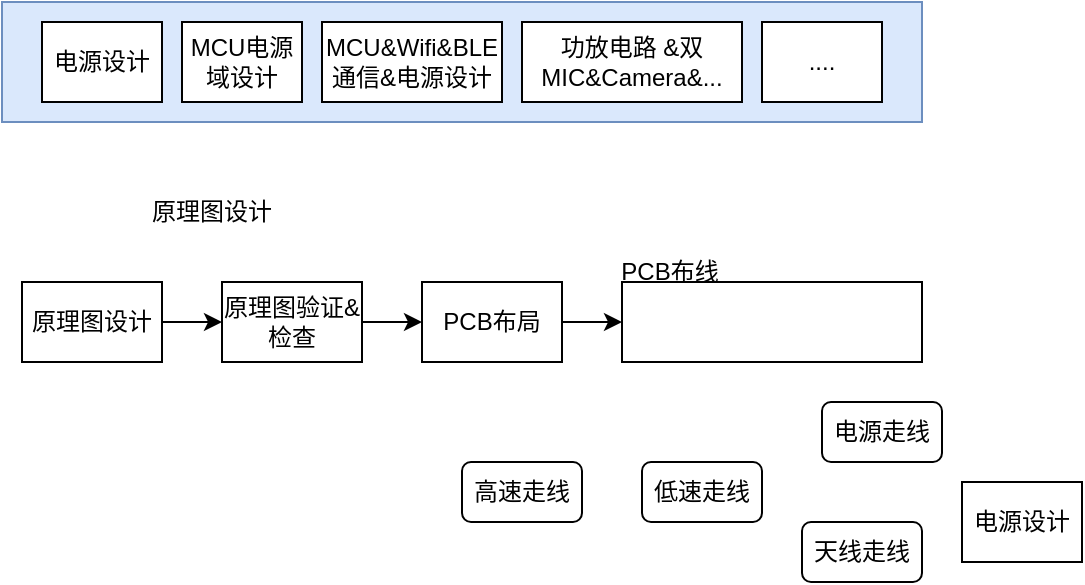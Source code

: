 <mxfile version="28.2.0">
  <diagram name="第 1 页" id="Lz7FnmI3OJWEokpmkhRt">
    <mxGraphModel dx="713" dy="383" grid="1" gridSize="10" guides="1" tooltips="1" connect="1" arrows="1" fold="1" page="1" pageScale="1" pageWidth="827" pageHeight="1169" math="0" shadow="0">
      <root>
        <mxCell id="0" />
        <mxCell id="1" parent="0" />
        <mxCell id="9YTv9OodDndZO9QDBcR--3" value="" style="rounded=0;whiteSpace=wrap;html=1;fillColor=#dae8fc;strokeColor=#6c8ebf;" vertex="1" parent="1">
          <mxGeometry x="110" y="200" width="460" height="60" as="geometry" />
        </mxCell>
        <mxCell id="kFT8PFcNsTwMWZWpaxGe-1" value="电源设计" style="rounded=0;whiteSpace=wrap;html=1;" parent="1" vertex="1">
          <mxGeometry x="130" y="210" width="60" height="40" as="geometry" />
        </mxCell>
        <mxCell id="kFT8PFcNsTwMWZWpaxGe-2" value="MCU电源域设计" style="rounded=0;whiteSpace=wrap;html=1;" parent="1" vertex="1">
          <mxGeometry x="200" y="210" width="60" height="40" as="geometry" />
        </mxCell>
        <mxCell id="kFT8PFcNsTwMWZWpaxGe-3" value="功放电路 &amp;amp;双MIC&amp;amp;Camera&amp;amp;..." style="rounded=0;whiteSpace=wrap;html=1;" parent="1" vertex="1">
          <mxGeometry x="370" y="210" width="110" height="40" as="geometry" />
        </mxCell>
        <mxCell id="9YTv9OodDndZO9QDBcR--1" value="MCU&amp;amp;Wifi&amp;amp;BLE&lt;div&gt;通信&amp;amp;电源设计&lt;/div&gt;" style="rounded=0;whiteSpace=wrap;html=1;" vertex="1" parent="1">
          <mxGeometry x="270" y="210" width="90" height="40" as="geometry" />
        </mxCell>
        <mxCell id="9YTv9OodDndZO9QDBcR--2" value="...." style="rounded=0;whiteSpace=wrap;html=1;" vertex="1" parent="1">
          <mxGeometry x="490" y="210" width="60" height="40" as="geometry" />
        </mxCell>
        <mxCell id="9YTv9OodDndZO9QDBcR--4" value="原理图设计" style="text;strokeColor=none;align=center;fillColor=none;html=1;verticalAlign=middle;whiteSpace=wrap;rounded=0;" vertex="1" parent="1">
          <mxGeometry x="170" y="290" width="90" height="30" as="geometry" />
        </mxCell>
        <mxCell id="9YTv9OodDndZO9QDBcR--9" style="edgeStyle=orthogonalEdgeStyle;rounded=0;orthogonalLoop=1;jettySize=auto;html=1;exitX=1;exitY=0.5;exitDx=0;exitDy=0;entryX=0;entryY=0.5;entryDx=0;entryDy=0;" edge="1" parent="1" source="9YTv9OodDndZO9QDBcR--5" target="9YTv9OodDndZO9QDBcR--6">
          <mxGeometry relative="1" as="geometry" />
        </mxCell>
        <mxCell id="9YTv9OodDndZO9QDBcR--5" value="原理图设计" style="rounded=0;whiteSpace=wrap;html=1;" vertex="1" parent="1">
          <mxGeometry x="120" y="340" width="70" height="40" as="geometry" />
        </mxCell>
        <mxCell id="9YTv9OodDndZO9QDBcR--8" value="" style="edgeStyle=orthogonalEdgeStyle;rounded=0;orthogonalLoop=1;jettySize=auto;html=1;" edge="1" parent="1" source="9YTv9OodDndZO9QDBcR--6" target="9YTv9OodDndZO9QDBcR--7">
          <mxGeometry relative="1" as="geometry" />
        </mxCell>
        <mxCell id="9YTv9OodDndZO9QDBcR--6" value="原理图验证&amp;amp;检查" style="rounded=0;whiteSpace=wrap;html=1;" vertex="1" parent="1">
          <mxGeometry x="220" y="340" width="70" height="40" as="geometry" />
        </mxCell>
        <mxCell id="9YTv9OodDndZO9QDBcR--11" value="" style="edgeStyle=orthogonalEdgeStyle;rounded=0;orthogonalLoop=1;jettySize=auto;html=1;" edge="1" parent="1" source="9YTv9OodDndZO9QDBcR--7" target="9YTv9OodDndZO9QDBcR--10">
          <mxGeometry relative="1" as="geometry" />
        </mxCell>
        <mxCell id="9YTv9OodDndZO9QDBcR--7" value="PCB布局" style="rounded=0;whiteSpace=wrap;html=1;" vertex="1" parent="1">
          <mxGeometry x="320" y="340" width="70" height="40" as="geometry" />
        </mxCell>
        <mxCell id="9YTv9OodDndZO9QDBcR--10" value="" style="rounded=0;whiteSpace=wrap;html=1;" vertex="1" parent="1">
          <mxGeometry x="420" y="340" width="150" height="40" as="geometry" />
        </mxCell>
        <mxCell id="9YTv9OodDndZO9QDBcR--14" value="高速走线" style="rounded=1;whiteSpace=wrap;html=1;" vertex="1" parent="1">
          <mxGeometry x="340" y="430" width="60" height="30" as="geometry" />
        </mxCell>
        <mxCell id="9YTv9OodDndZO9QDBcR--15" value="电源设计" style="rounded=0;whiteSpace=wrap;html=1;" vertex="1" parent="1">
          <mxGeometry x="590" y="440" width="60" height="40" as="geometry" />
        </mxCell>
        <mxCell id="9YTv9OodDndZO9QDBcR--16" value="低速走线" style="rounded=1;whiteSpace=wrap;html=1;" vertex="1" parent="1">
          <mxGeometry x="430" y="430" width="60" height="30" as="geometry" />
        </mxCell>
        <mxCell id="9YTv9OodDndZO9QDBcR--17" value="电源走线" style="rounded=1;whiteSpace=wrap;html=1;" vertex="1" parent="1">
          <mxGeometry x="520" y="400" width="60" height="30" as="geometry" />
        </mxCell>
        <mxCell id="9YTv9OodDndZO9QDBcR--18" value="天线走线" style="rounded=1;whiteSpace=wrap;html=1;" vertex="1" parent="1">
          <mxGeometry x="510" y="460" width="60" height="30" as="geometry" />
        </mxCell>
        <mxCell id="9YTv9OodDndZO9QDBcR--19" value="PCB布线" style="text;strokeColor=none;align=center;fillColor=none;html=1;verticalAlign=middle;whiteSpace=wrap;rounded=0;" vertex="1" parent="1">
          <mxGeometry x="414" y="320" width="60" height="30" as="geometry" />
        </mxCell>
      </root>
    </mxGraphModel>
  </diagram>
</mxfile>
